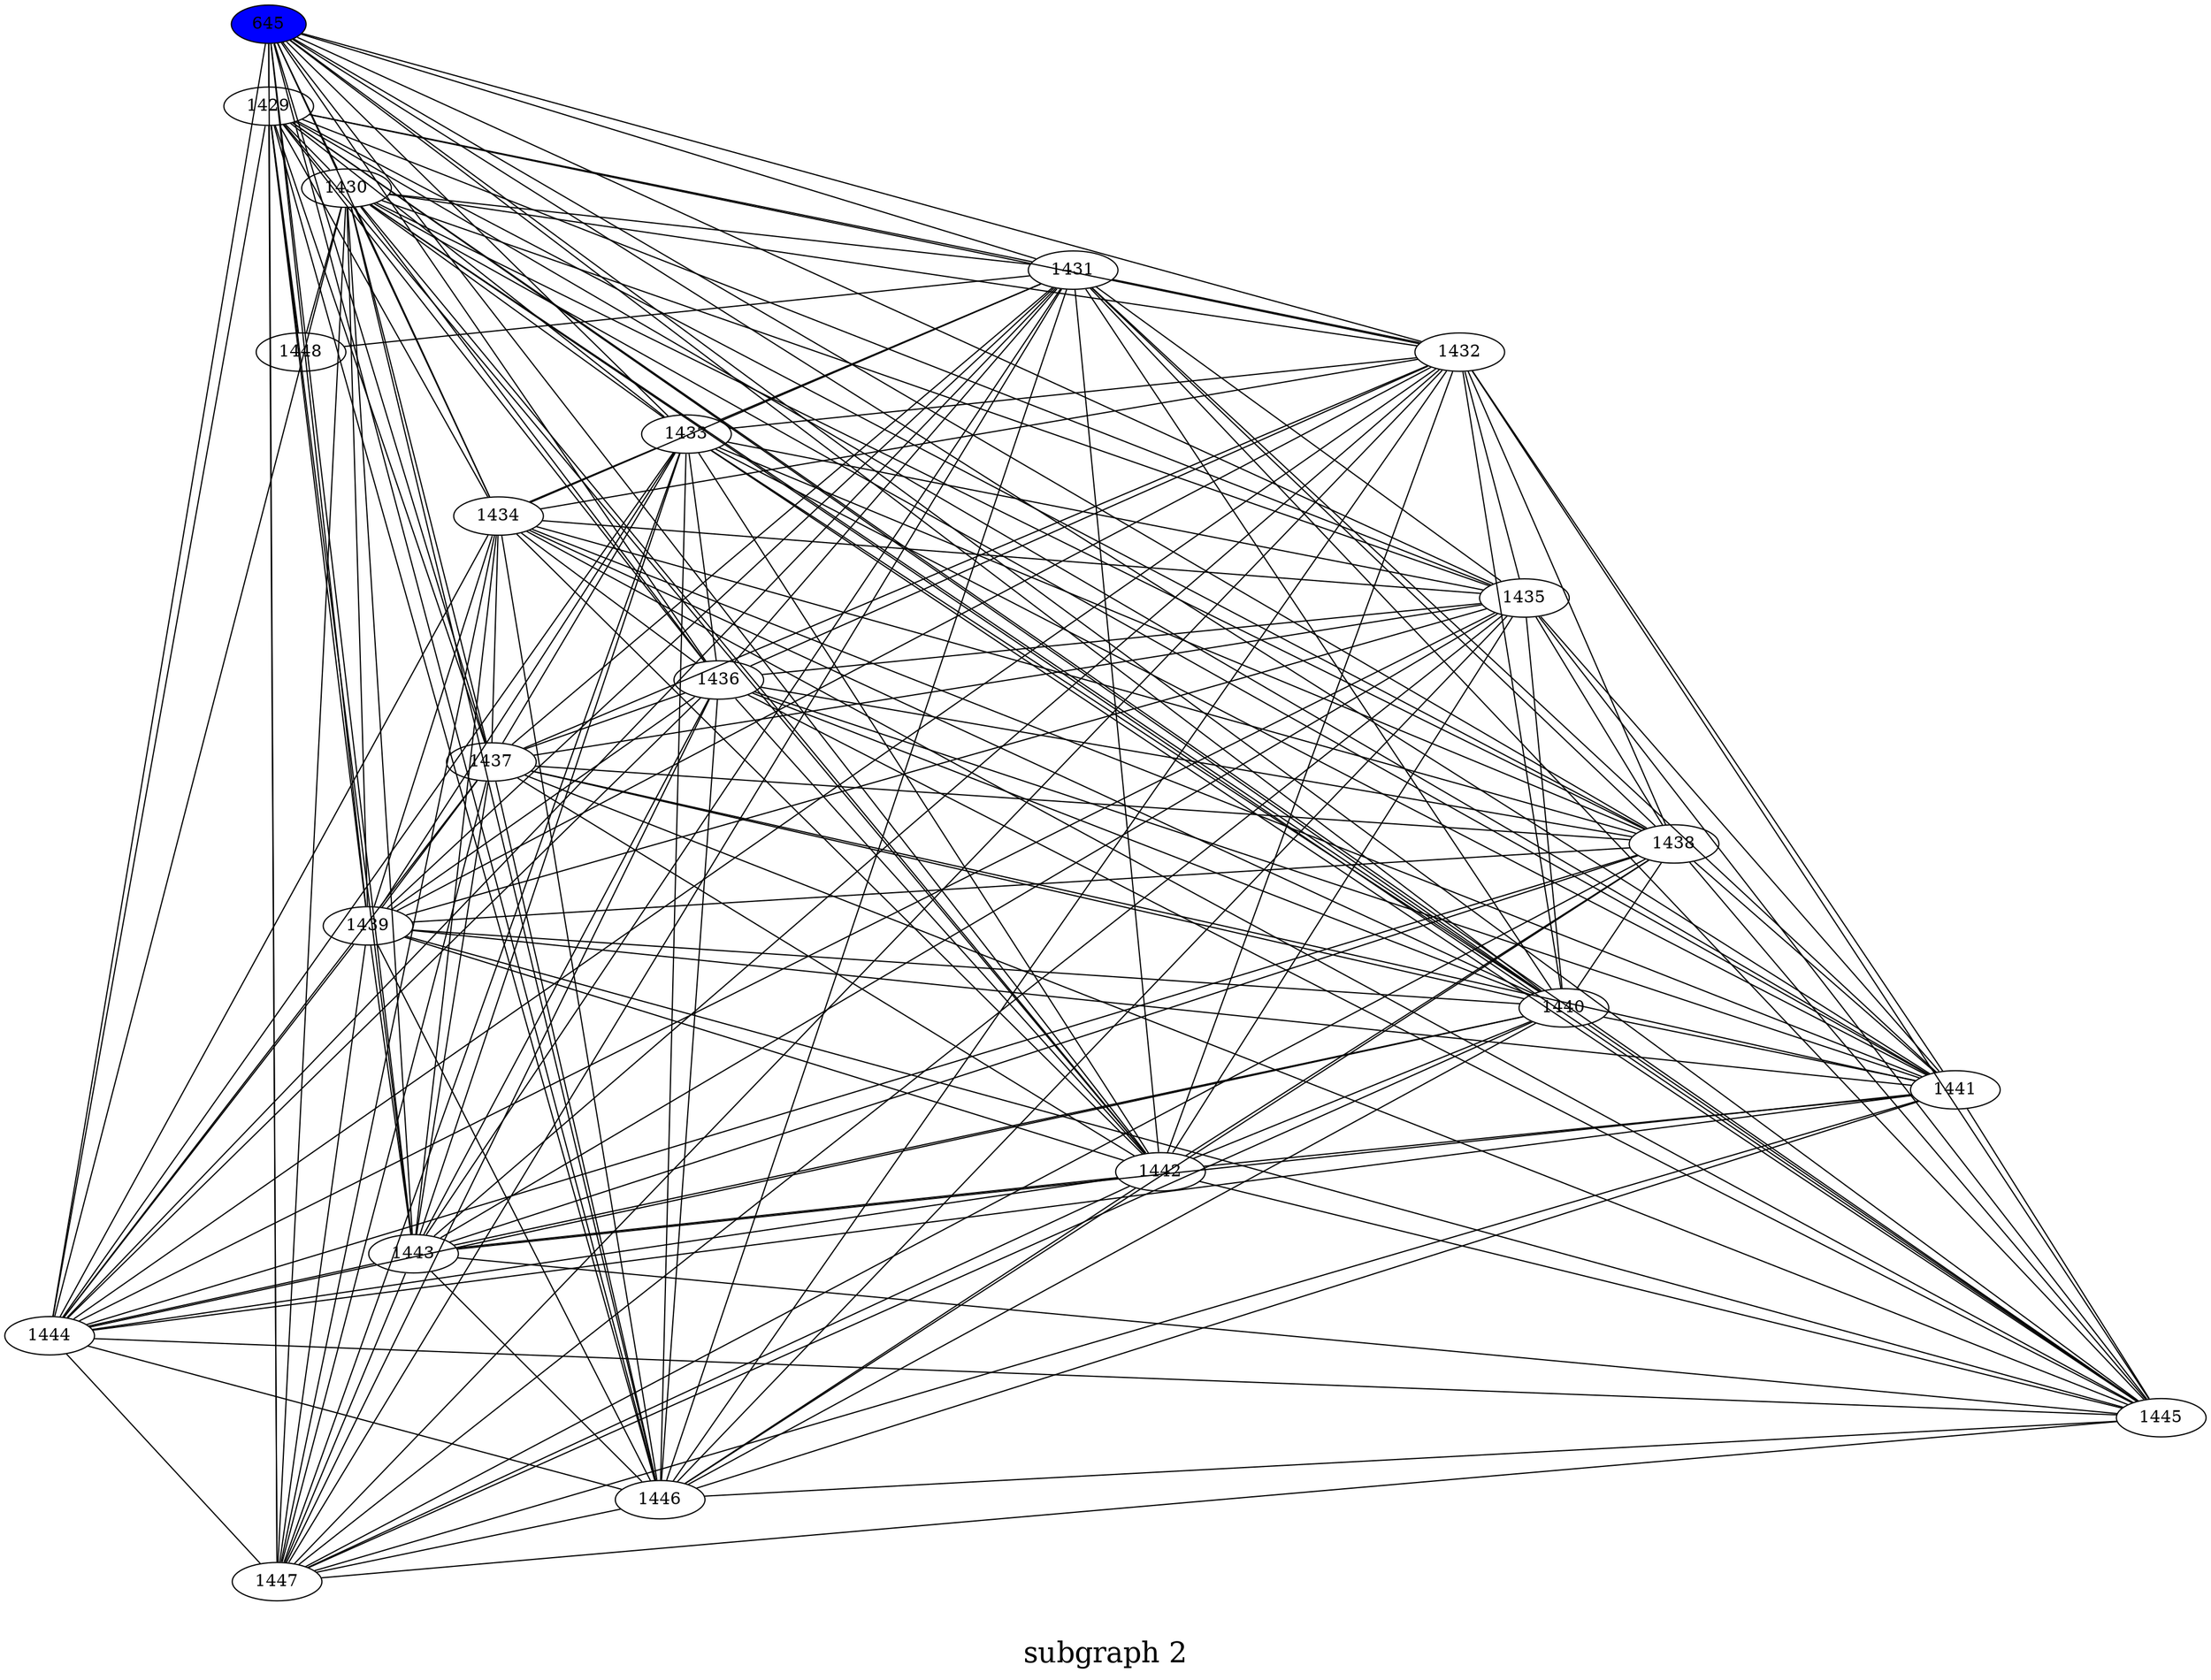 /*****
subgraph 2
*****/

graph G {
  graph [splines=false overlap=false]
  node  [shape=ellipse, width=0.3, height=0.3]
  645 [style=filled, fillcolor="blue"];
  1429 ;
  1430 ;
  1431 ;
  1432 ;
  1433 ;
  1434 ;
  1435 ;
  1436 ;
  1437 ;
  1438 ;
  1439 ;
  1440 ;
  1441 ;
  1442 ;
  1443 ;
  1444 ;
  1445 ;
  1446 ;
  1447 ;
  1448 ;
  645 -- 1429;
  645 -- 1430;
  645 -- 1431;
  645 -- 1432;
  645 -- 1433;
  645 -- 1434;
  645 -- 1435;
  645 -- 1436;
  645 -- 1437;
  645 -- 1438;
  645 -- 1439;
  645 -- 1440;
  645 -- 1441;
  645 -- 1442;
  645 -- 1443;
  645 -- 1444;
  645 -- 1445;
  645 -- 1446;
  645 -- 1447;
  1429 -- 1430;
  1429 -- 1431;
  1429 -- 1432;
  1429 -- 1433;
  1429 -- 1434;
  1429 -- 1435;
  1429 -- 1436;
  1429 -- 1437;
  1429 -- 1438;
  1429 -- 1439;
  1429 -- 1440;
  1429 -- 1441;
  1429 -- 1442;
  1429 -- 1443;
  1429 -- 1444;
  1429 -- 1445;
  1429 -- 1446;
  1429 -- 1447;
  1429 -- 1448;
  1430 -- 1431;
  1430 -- 1432;
  1430 -- 1433;
  1430 -- 1434;
  1430 -- 1435;
  1430 -- 1436;
  1430 -- 1437;
  1430 -- 1438;
  1430 -- 1439;
  1430 -- 1440;
  1430 -- 1441;
  1430 -- 1442;
  1430 -- 1443;
  1430 -- 1444;
  1430 -- 1445;
  1430 -- 1446;
  1430 -- 1447;
  1430 -- 1448;
  1431 -- 1432;
  1431 -- 1433;
  1431 -- 1434;
  1431 -- 1435;
  1431 -- 1436;
  1431 -- 1437;
  1431 -- 1438;
  1431 -- 1439;
  1431 -- 1440;
  1431 -- 1441;
  1431 -- 1442;
  1431 -- 1443;
  1431 -- 1444;
  1431 -- 1445;
  1431 -- 1446;
  1431 -- 1447;
  1431 -- 1448;
  1432 -- 1433;
  1432 -- 1434;
  1432 -- 1435;
  1432 -- 1436;
  1432 -- 1437;
  1432 -- 1438;
  1432 -- 1439;
  1432 -- 1440;
  1432 -- 1441;
  1432 -- 1442;
  1432 -- 1443;
  1432 -- 1444;
  1432 -- 1445;
  1432 -- 1446;
  1432 -- 1447;
  1433 -- 1434;
  1433 -- 1435;
  1433 -- 1436;
  1433 -- 1437;
  1433 -- 1438;
  1433 -- 1439;
  1433 -- 1440;
  1433 -- 1441;
  1433 -- 1442;
  1433 -- 1443;
  1433 -- 1444;
  1433 -- 1445;
  1433 -- 1446;
  1433 -- 1447;
  1434 -- 1435;
  1434 -- 1436;
  1434 -- 1437;
  1434 -- 1438;
  1434 -- 1439;
  1434 -- 1440;
  1434 -- 1441;
  1434 -- 1442;
  1434 -- 1443;
  1434 -- 1444;
  1434 -- 1445;
  1434 -- 1446;
  1434 -- 1447;
  1435 -- 1436;
  1435 -- 1437;
  1435 -- 1438;
  1435 -- 1439;
  1435 -- 1440;
  1435 -- 1441;
  1435 -- 1442;
  1435 -- 1443;
  1435 -- 1444;
  1435 -- 1445;
  1435 -- 1446;
  1435 -- 1447;
  1436 -- 1437;
  1436 -- 1438;
  1436 -- 1439;
  1436 -- 1440;
  1436 -- 1441;
  1436 -- 1442;
  1436 -- 1443;
  1436 -- 1444;
  1436 -- 1445;
  1436 -- 1446;
  1436 -- 1447;
  1437 -- 1438;
  1437 -- 1439;
  1437 -- 1440;
  1437 -- 1441;
  1437 -- 1442;
  1437 -- 1443;
  1437 -- 1444;
  1437 -- 1445;
  1437 -- 1446;
  1437 -- 1447;
  1438 -- 1439;
  1438 -- 1440;
  1438 -- 1441;
  1438 -- 1442;
  1438 -- 1443;
  1438 -- 1444;
  1438 -- 1445;
  1438 -- 1446;
  1438 -- 1447;
  1439 -- 1440;
  1439 -- 1441;
  1439 -- 1442;
  1439 -- 1443;
  1439 -- 1444;
  1439 -- 1445;
  1439 -- 1446;
  1439 -- 1447;
  1440 -- 1441;
  1440 -- 1442;
  1440 -- 1443;
  1440 -- 1444;
  1440 -- 1445;
  1440 -- 1446;
  1440 -- 1447;
  1441 -- 1442;
  1441 -- 1443;
  1441 -- 1444;
  1441 -- 1445;
  1441 -- 1446;
  1441 -- 1447;
  1442 -- 1443;
  1442 -- 1444;
  1442 -- 1445;
  1442 -- 1446;
  1442 -- 1447;
  1443 -- 1444;
  1443 -- 1445;
  1443 -- 1446;
  1443 -- 1447;
  1444 -- 1445;
  1444 -- 1446;
  1444 -- 1447;
  1445 -- 1446;
  1445 -- 1447;
  1446 -- 1447;
  label = "\nsubgraph 2\n";  fontsize=24;
}
